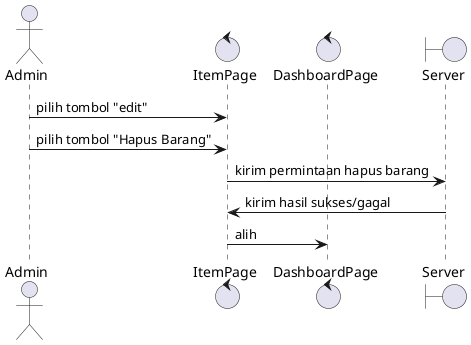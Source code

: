 @startuml
actor Admin
control ItemPage
control DashboardPage
boundary Server

Admin -> ItemPage: pilih tombol "edit"
Admin -> ItemPage: pilih tombol "Hapus Barang"
ItemPage -> Server: kirim permintaan hapus barang
Server -> ItemPage: kirim hasil sukses/gagal
ItemPage -> DashboardPage: alih
@enduml

